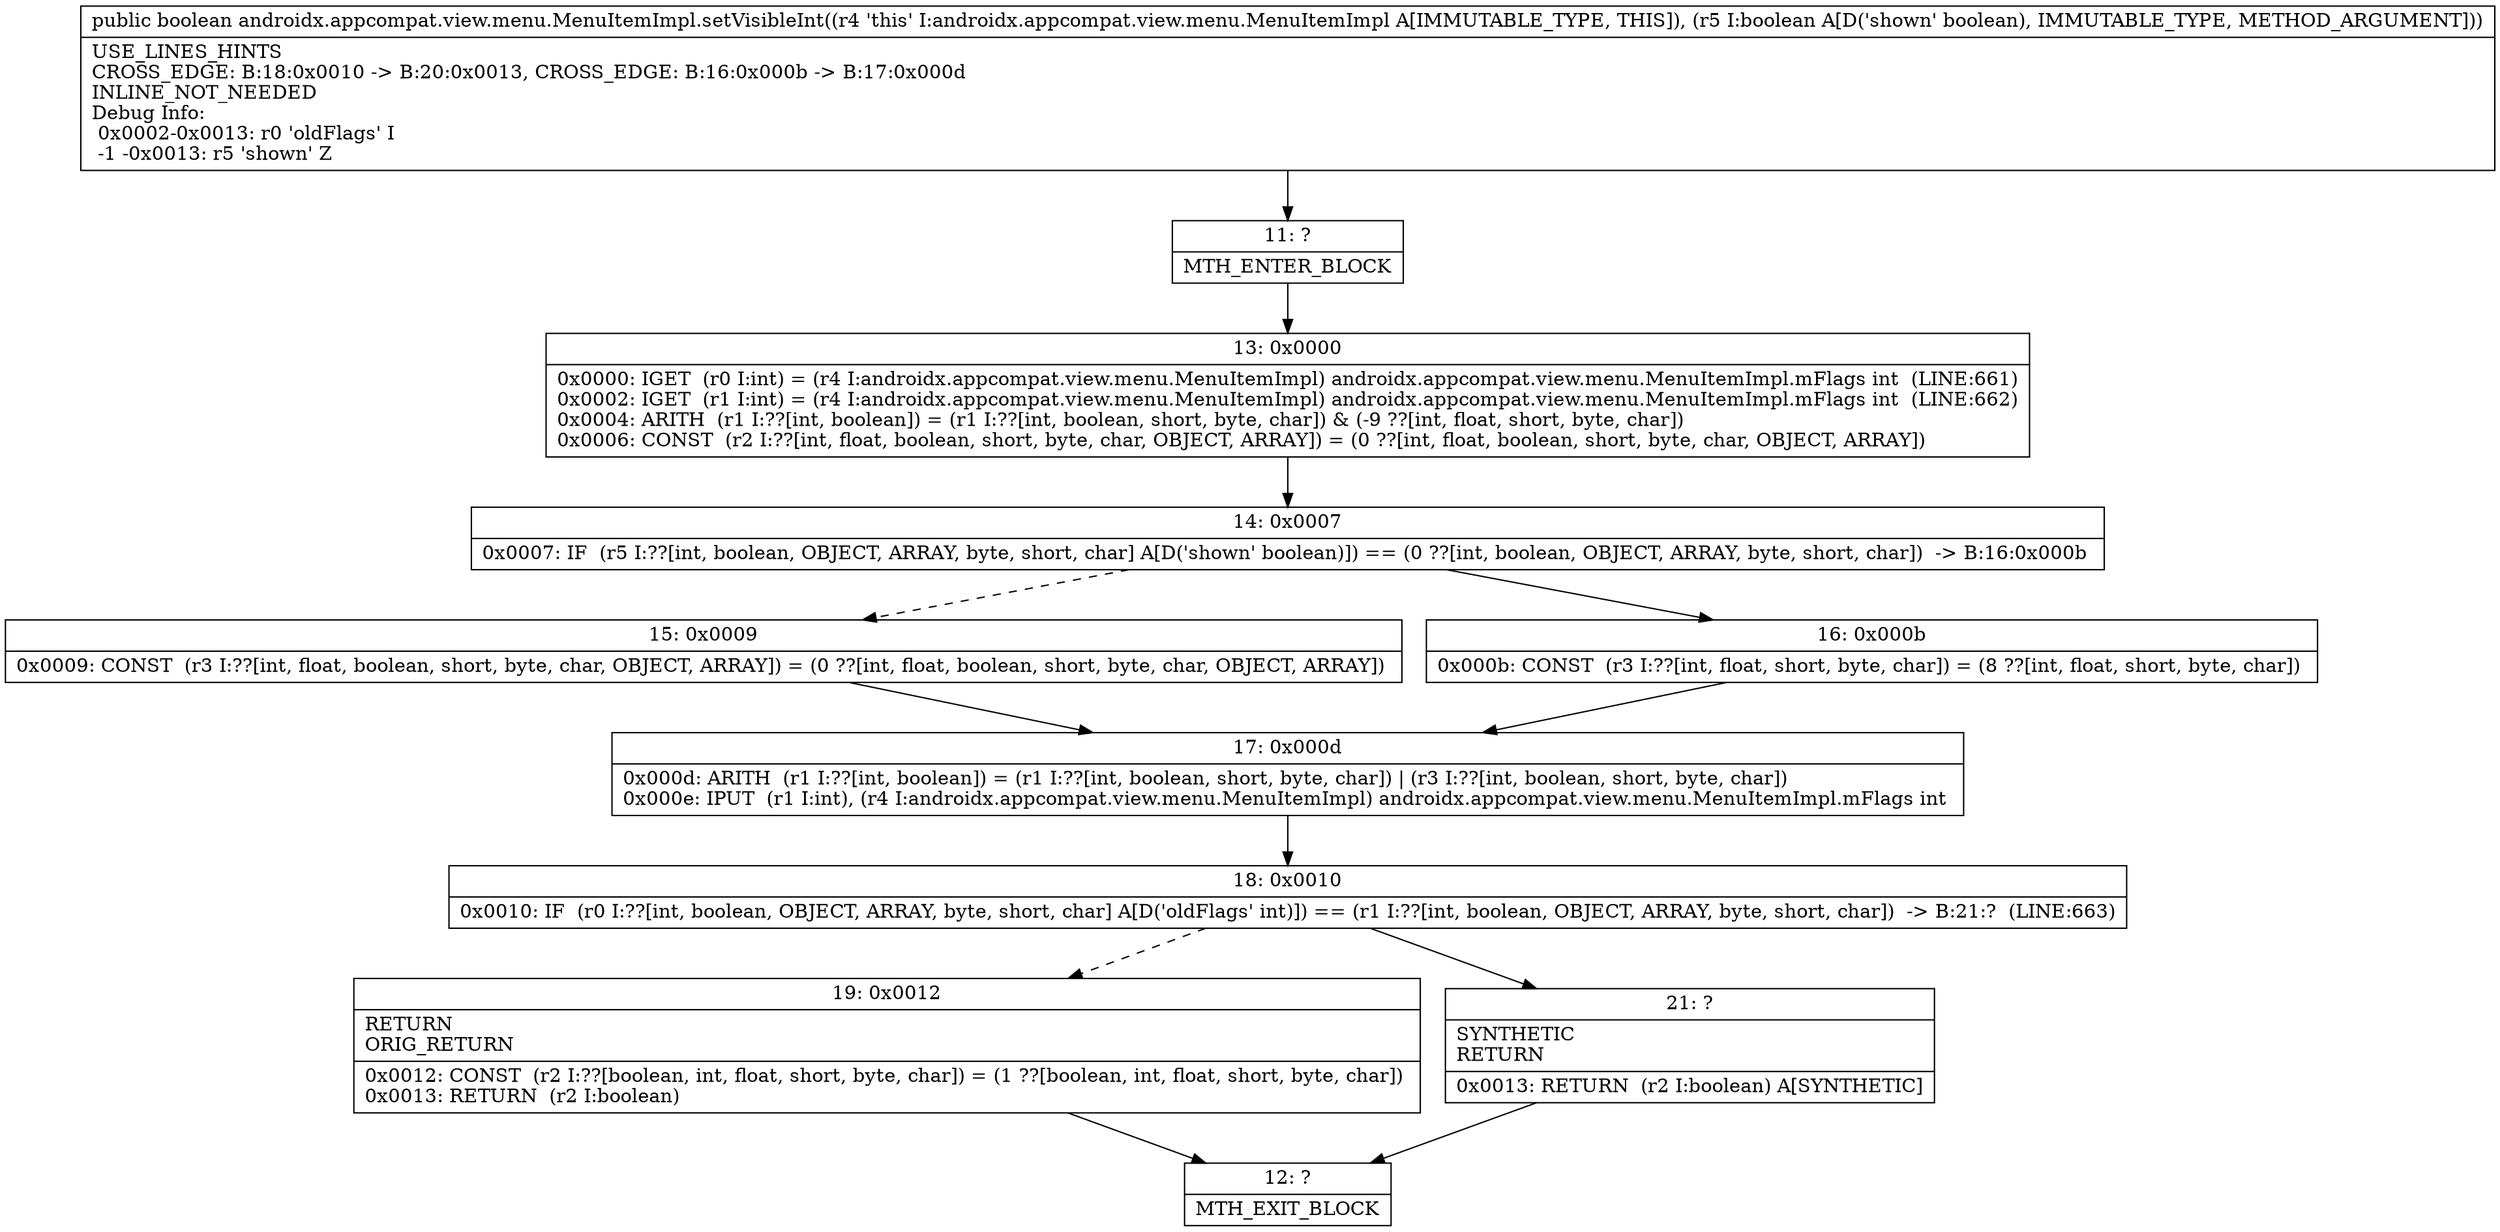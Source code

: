 digraph "CFG forandroidx.appcompat.view.menu.MenuItemImpl.setVisibleInt(Z)Z" {
Node_11 [shape=record,label="{11\:\ ?|MTH_ENTER_BLOCK\l}"];
Node_13 [shape=record,label="{13\:\ 0x0000|0x0000: IGET  (r0 I:int) = (r4 I:androidx.appcompat.view.menu.MenuItemImpl) androidx.appcompat.view.menu.MenuItemImpl.mFlags int  (LINE:661)\l0x0002: IGET  (r1 I:int) = (r4 I:androidx.appcompat.view.menu.MenuItemImpl) androidx.appcompat.view.menu.MenuItemImpl.mFlags int  (LINE:662)\l0x0004: ARITH  (r1 I:??[int, boolean]) = (r1 I:??[int, boolean, short, byte, char]) & (\-9 ??[int, float, short, byte, char]) \l0x0006: CONST  (r2 I:??[int, float, boolean, short, byte, char, OBJECT, ARRAY]) = (0 ??[int, float, boolean, short, byte, char, OBJECT, ARRAY]) \l}"];
Node_14 [shape=record,label="{14\:\ 0x0007|0x0007: IF  (r5 I:??[int, boolean, OBJECT, ARRAY, byte, short, char] A[D('shown' boolean)]) == (0 ??[int, boolean, OBJECT, ARRAY, byte, short, char])  \-\> B:16:0x000b \l}"];
Node_15 [shape=record,label="{15\:\ 0x0009|0x0009: CONST  (r3 I:??[int, float, boolean, short, byte, char, OBJECT, ARRAY]) = (0 ??[int, float, boolean, short, byte, char, OBJECT, ARRAY]) \l}"];
Node_17 [shape=record,label="{17\:\ 0x000d|0x000d: ARITH  (r1 I:??[int, boolean]) = (r1 I:??[int, boolean, short, byte, char]) \| (r3 I:??[int, boolean, short, byte, char]) \l0x000e: IPUT  (r1 I:int), (r4 I:androidx.appcompat.view.menu.MenuItemImpl) androidx.appcompat.view.menu.MenuItemImpl.mFlags int \l}"];
Node_18 [shape=record,label="{18\:\ 0x0010|0x0010: IF  (r0 I:??[int, boolean, OBJECT, ARRAY, byte, short, char] A[D('oldFlags' int)]) == (r1 I:??[int, boolean, OBJECT, ARRAY, byte, short, char])  \-\> B:21:?  (LINE:663)\l}"];
Node_19 [shape=record,label="{19\:\ 0x0012|RETURN\lORIG_RETURN\l|0x0012: CONST  (r2 I:??[boolean, int, float, short, byte, char]) = (1 ??[boolean, int, float, short, byte, char]) \l0x0013: RETURN  (r2 I:boolean) \l}"];
Node_12 [shape=record,label="{12\:\ ?|MTH_EXIT_BLOCK\l}"];
Node_21 [shape=record,label="{21\:\ ?|SYNTHETIC\lRETURN\l|0x0013: RETURN  (r2 I:boolean) A[SYNTHETIC]\l}"];
Node_16 [shape=record,label="{16\:\ 0x000b|0x000b: CONST  (r3 I:??[int, float, short, byte, char]) = (8 ??[int, float, short, byte, char]) \l}"];
MethodNode[shape=record,label="{public boolean androidx.appcompat.view.menu.MenuItemImpl.setVisibleInt((r4 'this' I:androidx.appcompat.view.menu.MenuItemImpl A[IMMUTABLE_TYPE, THIS]), (r5 I:boolean A[D('shown' boolean), IMMUTABLE_TYPE, METHOD_ARGUMENT]))  | USE_LINES_HINTS\lCROSS_EDGE: B:18:0x0010 \-\> B:20:0x0013, CROSS_EDGE: B:16:0x000b \-\> B:17:0x000d\lINLINE_NOT_NEEDED\lDebug Info:\l  0x0002\-0x0013: r0 'oldFlags' I\l  \-1 \-0x0013: r5 'shown' Z\l}"];
MethodNode -> Node_11;Node_11 -> Node_13;
Node_13 -> Node_14;
Node_14 -> Node_15[style=dashed];
Node_14 -> Node_16;
Node_15 -> Node_17;
Node_17 -> Node_18;
Node_18 -> Node_19[style=dashed];
Node_18 -> Node_21;
Node_19 -> Node_12;
Node_21 -> Node_12;
Node_16 -> Node_17;
}

